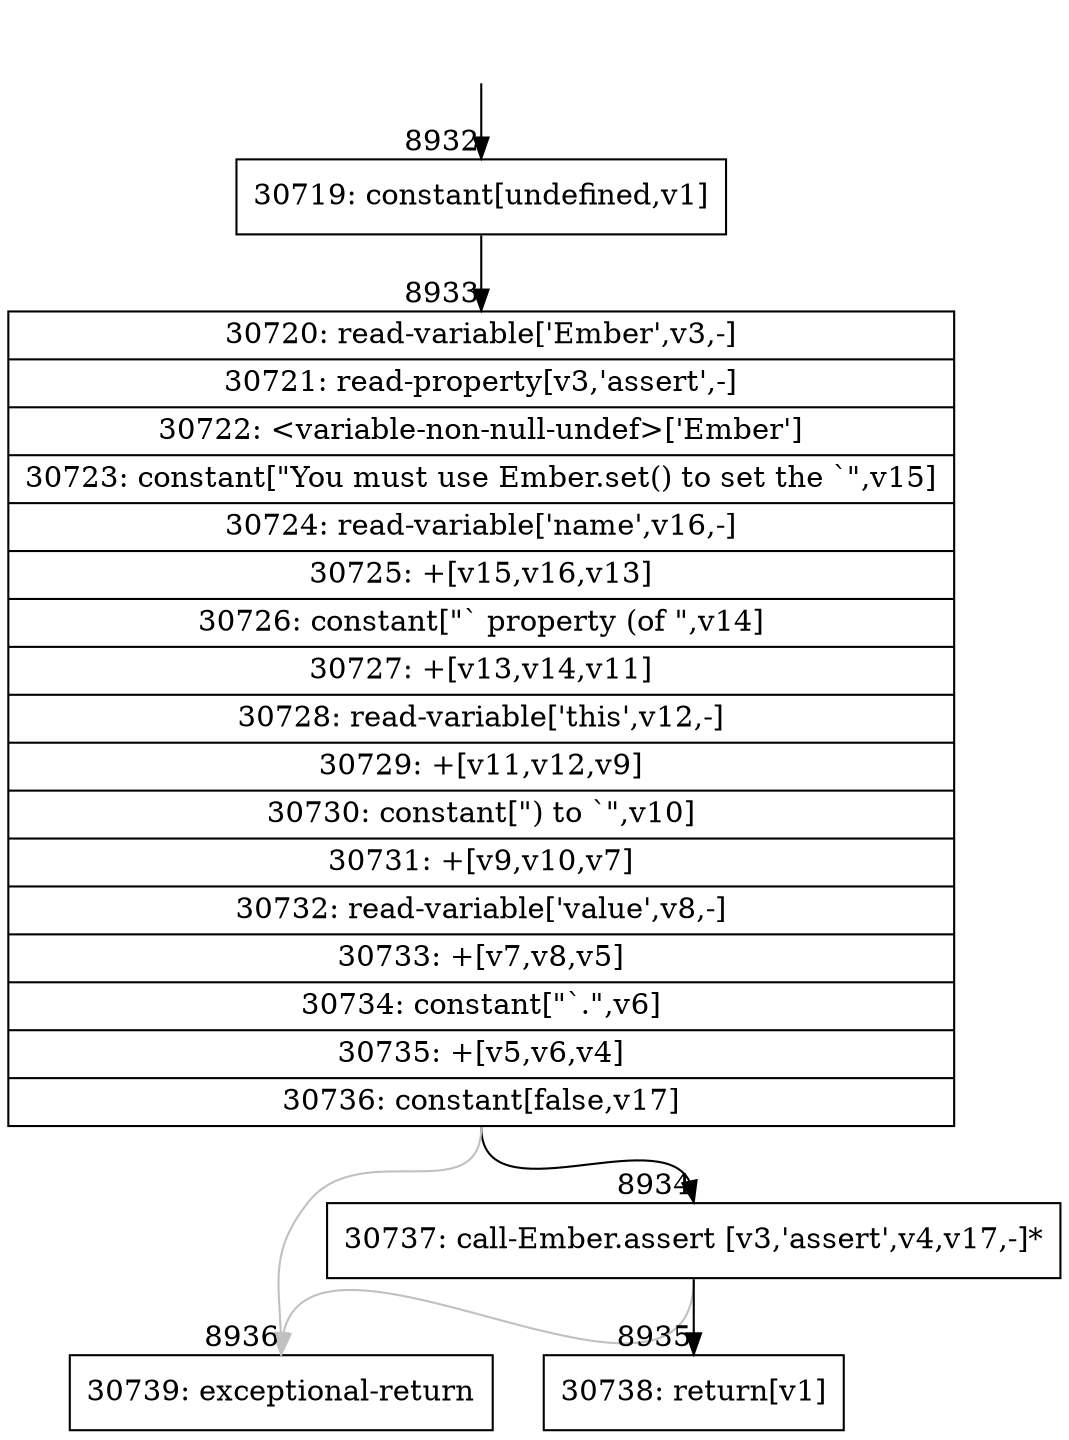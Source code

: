 digraph {
rankdir="TD"
BB_entry762[shape=none,label=""];
BB_entry762 -> BB8932 [tailport=s, headport=n, headlabel="    8932"]
BB8932 [shape=record label="{30719: constant[undefined,v1]}" ] 
BB8932 -> BB8933 [tailport=s, headport=n, headlabel="      8933"]
BB8933 [shape=record label="{30720: read-variable['Ember',v3,-]|30721: read-property[v3,'assert',-]|30722: \<variable-non-null-undef\>['Ember']|30723: constant[\"You must use Ember.set() to set the `\",v15]|30724: read-variable['name',v16,-]|30725: +[v15,v16,v13]|30726: constant[\"` property (of \",v14]|30727: +[v13,v14,v11]|30728: read-variable['this',v12,-]|30729: +[v11,v12,v9]|30730: constant[\") to `\",v10]|30731: +[v9,v10,v7]|30732: read-variable['value',v8,-]|30733: +[v7,v8,v5]|30734: constant[\"`.\",v6]|30735: +[v5,v6,v4]|30736: constant[false,v17]}" ] 
BB8933 -> BB8934 [tailport=s, headport=n, headlabel="      8934"]
BB8933 -> BB8936 [tailport=s, headport=n, color=gray, headlabel="      8936"]
BB8934 [shape=record label="{30737: call-Ember.assert [v3,'assert',v4,v17,-]*}" ] 
BB8934 -> BB8935 [tailport=s, headport=n, headlabel="      8935"]
BB8934 -> BB8936 [tailport=s, headport=n, color=gray]
BB8935 [shape=record label="{30738: return[v1]}" ] 
BB8936 [shape=record label="{30739: exceptional-return}" ] 
//#$~ 15916
}
